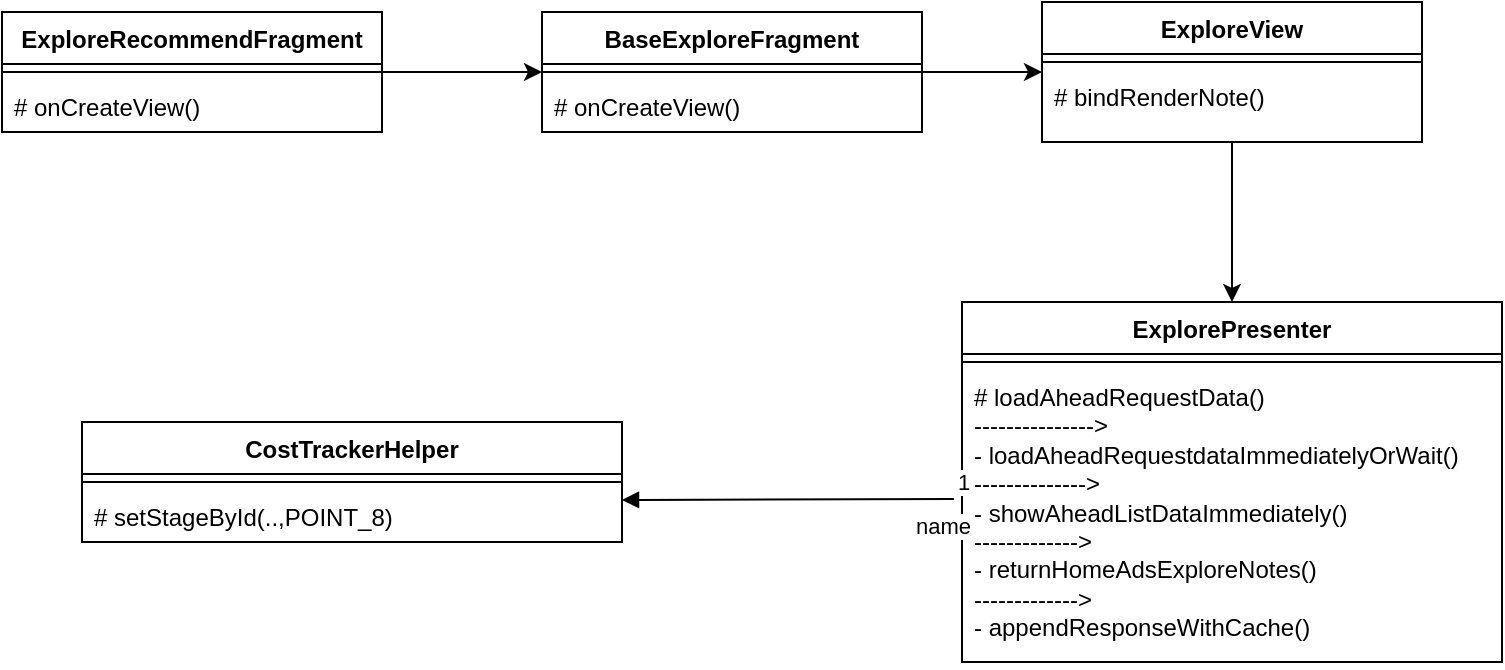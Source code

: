 <mxfile version="22.1.21" type="github">
  <diagram name="第 1 页" id="LDPMrOHeN2osileLxLi3">
    <mxGraphModel dx="818" dy="739" grid="1" gridSize="10" guides="1" tooltips="1" connect="1" arrows="1" fold="1" page="1" pageScale="1" pageWidth="827" pageHeight="1169" math="0" shadow="0">
      <root>
        <mxCell id="0" />
        <mxCell id="1" parent="0" />
        <mxCell id="EiZV_TaUiUASUvjuTPQM-1" value="" style="edgeStyle=orthogonalEdgeStyle;rounded=0;orthogonalLoop=1;jettySize=auto;html=1;" edge="1" parent="1" source="EiZV_TaUiUASUvjuTPQM-2" target="EiZV_TaUiUASUvjuTPQM-6">
          <mxGeometry relative="1" as="geometry" />
        </mxCell>
        <mxCell id="EiZV_TaUiUASUvjuTPQM-2" value="ExploreRecommendFragment" style="swimlane;fontStyle=1;align=center;verticalAlign=top;childLayout=stackLayout;horizontal=1;startSize=26;horizontalStack=0;resizeParent=1;resizeParentMax=0;resizeLast=0;collapsible=1;marginBottom=0;whiteSpace=wrap;html=1;" vertex="1" parent="1">
          <mxGeometry x="20" y="110" width="190" height="60" as="geometry" />
        </mxCell>
        <mxCell id="EiZV_TaUiUASUvjuTPQM-3" value="" style="line;strokeWidth=1;fillColor=none;align=left;verticalAlign=middle;spacingTop=-1;spacingLeft=3;spacingRight=3;rotatable=0;labelPosition=right;points=[];portConstraint=eastwest;strokeColor=inherit;" vertex="1" parent="EiZV_TaUiUASUvjuTPQM-2">
          <mxGeometry y="26" width="190" height="8" as="geometry" />
        </mxCell>
        <mxCell id="EiZV_TaUiUASUvjuTPQM-4" value="# onCreateView()" style="text;strokeColor=none;fillColor=none;align=left;verticalAlign=top;spacingLeft=4;spacingRight=4;overflow=hidden;rotatable=0;points=[[0,0.5],[1,0.5]];portConstraint=eastwest;whiteSpace=wrap;html=1;" vertex="1" parent="EiZV_TaUiUASUvjuTPQM-2">
          <mxGeometry y="34" width="190" height="26" as="geometry" />
        </mxCell>
        <mxCell id="EiZV_TaUiUASUvjuTPQM-5" value="" style="edgeStyle=orthogonalEdgeStyle;rounded=0;orthogonalLoop=1;jettySize=auto;html=1;" edge="1" parent="1" source="EiZV_TaUiUASUvjuTPQM-6" target="EiZV_TaUiUASUvjuTPQM-9">
          <mxGeometry relative="1" as="geometry" />
        </mxCell>
        <mxCell id="EiZV_TaUiUASUvjuTPQM-6" value="BaseExploreFragment" style="swimlane;fontStyle=1;align=center;verticalAlign=top;childLayout=stackLayout;horizontal=1;startSize=26;horizontalStack=0;resizeParent=1;resizeParentMax=0;resizeLast=0;collapsible=1;marginBottom=0;whiteSpace=wrap;html=1;" vertex="1" parent="1">
          <mxGeometry x="290" y="110" width="190" height="60" as="geometry" />
        </mxCell>
        <mxCell id="EiZV_TaUiUASUvjuTPQM-7" value="" style="line;strokeWidth=1;fillColor=none;align=left;verticalAlign=middle;spacingTop=-1;spacingLeft=3;spacingRight=3;rotatable=0;labelPosition=right;points=[];portConstraint=eastwest;strokeColor=inherit;" vertex="1" parent="EiZV_TaUiUASUvjuTPQM-6">
          <mxGeometry y="26" width="190" height="8" as="geometry" />
        </mxCell>
        <mxCell id="EiZV_TaUiUASUvjuTPQM-8" value="# onCreateView()" style="text;strokeColor=none;fillColor=none;align=left;verticalAlign=top;spacingLeft=4;spacingRight=4;overflow=hidden;rotatable=0;points=[[0,0.5],[1,0.5]];portConstraint=eastwest;whiteSpace=wrap;html=1;" vertex="1" parent="EiZV_TaUiUASUvjuTPQM-6">
          <mxGeometry y="34" width="190" height="26" as="geometry" />
        </mxCell>
        <mxCell id="EiZV_TaUiUASUvjuTPQM-16" value="" style="edgeStyle=orthogonalEdgeStyle;rounded=0;orthogonalLoop=1;jettySize=auto;html=1;" edge="1" parent="1" source="EiZV_TaUiUASUvjuTPQM-9" target="EiZV_TaUiUASUvjuTPQM-13">
          <mxGeometry relative="1" as="geometry" />
        </mxCell>
        <mxCell id="EiZV_TaUiUASUvjuTPQM-9" value="ExploreView" style="swimlane;fontStyle=1;align=center;verticalAlign=top;childLayout=stackLayout;horizontal=1;startSize=26;horizontalStack=0;resizeParent=1;resizeParentMax=0;resizeLast=0;collapsible=1;marginBottom=0;whiteSpace=wrap;html=1;" vertex="1" parent="1">
          <mxGeometry x="540" y="105" width="190" height="70" as="geometry" />
        </mxCell>
        <mxCell id="EiZV_TaUiUASUvjuTPQM-10" value="" style="line;strokeWidth=1;fillColor=none;align=left;verticalAlign=middle;spacingTop=-1;spacingLeft=3;spacingRight=3;rotatable=0;labelPosition=right;points=[];portConstraint=eastwest;strokeColor=inherit;" vertex="1" parent="EiZV_TaUiUASUvjuTPQM-9">
          <mxGeometry y="26" width="190" height="8" as="geometry" />
        </mxCell>
        <mxCell id="EiZV_TaUiUASUvjuTPQM-11" value="# bindRenderNote()" style="text;strokeColor=none;fillColor=none;align=left;verticalAlign=top;spacingLeft=4;spacingRight=4;overflow=hidden;rotatable=0;points=[[0,0.5],[1,0.5]];portConstraint=eastwest;whiteSpace=wrap;html=1;" vertex="1" parent="EiZV_TaUiUASUvjuTPQM-9">
          <mxGeometry y="34" width="190" height="36" as="geometry" />
        </mxCell>
        <mxCell id="EiZV_TaUiUASUvjuTPQM-13" value="ExplorePresenter" style="swimlane;fontStyle=1;align=center;verticalAlign=top;childLayout=stackLayout;horizontal=1;startSize=26;horizontalStack=0;resizeParent=1;resizeParentMax=0;resizeLast=0;collapsible=1;marginBottom=0;whiteSpace=wrap;html=1;" vertex="1" parent="1">
          <mxGeometry x="500" y="255" width="270" height="180" as="geometry" />
        </mxCell>
        <mxCell id="EiZV_TaUiUASUvjuTPQM-14" value="" style="line;strokeWidth=1;fillColor=none;align=left;verticalAlign=middle;spacingTop=-1;spacingLeft=3;spacingRight=3;rotatable=0;labelPosition=right;points=[];portConstraint=eastwest;strokeColor=inherit;" vertex="1" parent="EiZV_TaUiUASUvjuTPQM-13">
          <mxGeometry y="26" width="270" height="8" as="geometry" />
        </mxCell>
        <mxCell id="EiZV_TaUiUASUvjuTPQM-15" value="# loadAheadRequestData()&lt;br&gt;---------------&amp;gt;&lt;br&gt;- loadAheadRequestdataImmediatelyOrWait()&lt;br&gt;--------------&amp;gt;&lt;br&gt;-&amp;nbsp;showAheadListDataImmediately()&lt;br&gt;-------------&amp;gt;&lt;br&gt;-&amp;nbsp;returnHomeAdsExploreNotes()&lt;br&gt;-------------&amp;gt;&lt;br&gt;-&amp;nbsp;appendResponseWithCache()" style="text;strokeColor=none;fillColor=none;align=left;verticalAlign=top;spacingLeft=4;spacingRight=4;overflow=hidden;rotatable=0;points=[[0,0.5],[1,0.5]];portConstraint=eastwest;whiteSpace=wrap;html=1;" vertex="1" parent="EiZV_TaUiUASUvjuTPQM-13">
          <mxGeometry y="34" width="270" height="146" as="geometry" />
        </mxCell>
        <mxCell id="EiZV_TaUiUASUvjuTPQM-21" value="CostTrackerHelper" style="swimlane;fontStyle=1;align=center;verticalAlign=top;childLayout=stackLayout;horizontal=1;startSize=26;horizontalStack=0;resizeParent=1;resizeParentMax=0;resizeLast=0;collapsible=1;marginBottom=0;whiteSpace=wrap;html=1;" vertex="1" parent="1">
          <mxGeometry x="60" y="315" width="270" height="60" as="geometry" />
        </mxCell>
        <mxCell id="EiZV_TaUiUASUvjuTPQM-22" value="" style="line;strokeWidth=1;fillColor=none;align=left;verticalAlign=middle;spacingTop=-1;spacingLeft=3;spacingRight=3;rotatable=0;labelPosition=right;points=[];portConstraint=eastwest;strokeColor=inherit;" vertex="1" parent="EiZV_TaUiUASUvjuTPQM-21">
          <mxGeometry y="26" width="270" height="8" as="geometry" />
        </mxCell>
        <mxCell id="EiZV_TaUiUASUvjuTPQM-23" value="# setStageById(..,POINT_8)" style="text;strokeColor=none;fillColor=none;align=left;verticalAlign=top;spacingLeft=4;spacingRight=4;overflow=hidden;rotatable=0;points=[[0,0.5],[1,0.5]];portConstraint=eastwest;whiteSpace=wrap;html=1;" vertex="1" parent="EiZV_TaUiUASUvjuTPQM-21">
          <mxGeometry y="34" width="270" height="26" as="geometry" />
        </mxCell>
        <mxCell id="EiZV_TaUiUASUvjuTPQM-25" value="name" style="endArrow=block;endFill=1;html=1;edgeStyle=orthogonalEdgeStyle;align=left;verticalAlign=top;rounded=0;exitX=-0.015;exitY=0.442;exitDx=0;exitDy=0;exitPerimeter=0;" edge="1" parent="1" source="EiZV_TaUiUASUvjuTPQM-15">
          <mxGeometry x="-0.75" relative="1" as="geometry">
            <mxPoint x="490" y="390" as="sourcePoint" />
            <mxPoint x="330" y="354" as="targetPoint" />
            <Array as="points">
              <mxPoint x="330" y="354" />
            </Array>
            <mxPoint as="offset" />
          </mxGeometry>
        </mxCell>
        <mxCell id="EiZV_TaUiUASUvjuTPQM-26" value="1" style="edgeLabel;resizable=0;html=1;align=left;verticalAlign=bottom;" connectable="0" vertex="1" parent="EiZV_TaUiUASUvjuTPQM-25">
          <mxGeometry x="-1" relative="1" as="geometry" />
        </mxCell>
      </root>
    </mxGraphModel>
  </diagram>
</mxfile>
